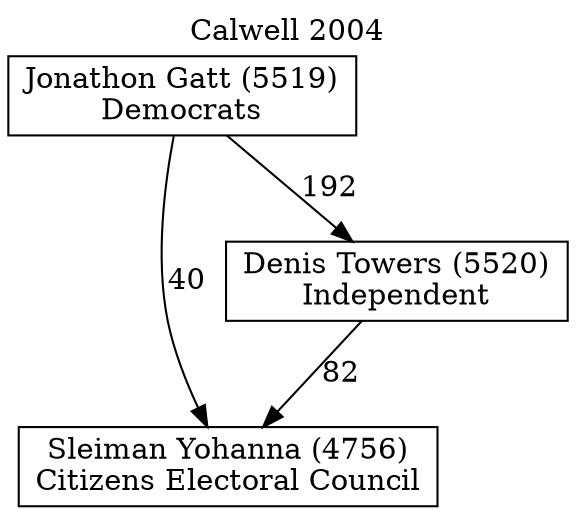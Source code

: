 // House preference flow
digraph "Sleiman Yohanna (4756)_Calwell_2004" {
	graph [label="Calwell 2004" labelloc=t mclimit=10]
	node [shape=box]
	"Sleiman Yohanna (4756)" [label="Sleiman Yohanna (4756)
Citizens Electoral Council"]
	"Denis Towers (5520)" [label="Denis Towers (5520)
Independent"]
	"Jonathon Gatt (5519)" [label="Jonathon Gatt (5519)
Democrats"]
	"Denis Towers (5520)" -> "Sleiman Yohanna (4756)" [label=82]
	"Jonathon Gatt (5519)" -> "Denis Towers (5520)" [label=192]
	"Jonathon Gatt (5519)" -> "Sleiman Yohanna (4756)" [label=40]
}
